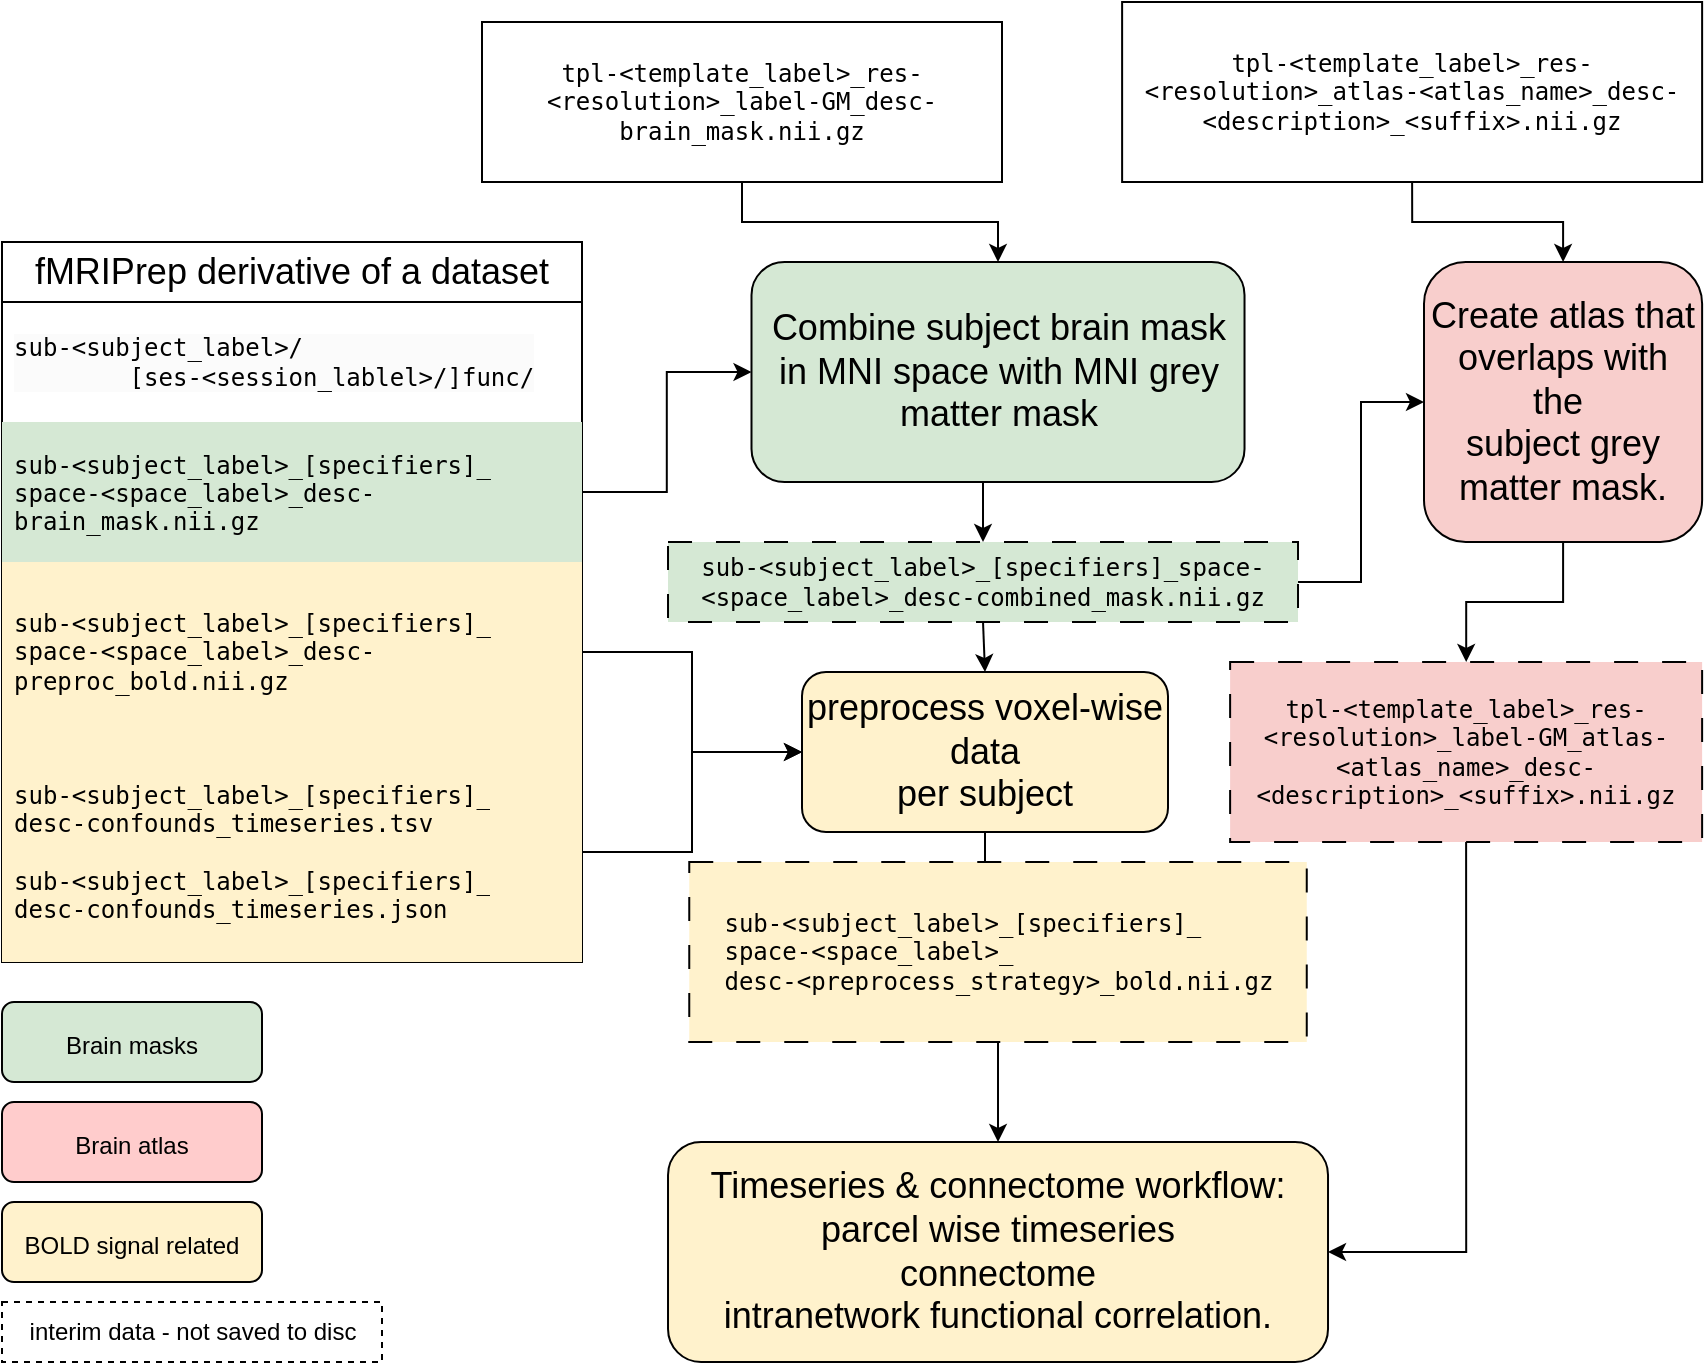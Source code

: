 <mxfile version="24.1.0" type="device">
  <diagram id="kgpKYQtTHZ0yAKxKKP6v" name="Page-1">
    <mxGraphModel dx="2004" dy="1943" grid="1" gridSize="10" guides="1" tooltips="1" connect="1" arrows="1" fold="1" page="1" pageScale="1" pageWidth="850" pageHeight="1100" math="0" shadow="0">
      <root>
        <mxCell id="0" />
        <mxCell id="1" parent="0" />
        <mxCell id="ojQIjDWYAwqshE1ru5FV-5" value="&lt;font style=&quot;font-size: 18px;&quot;&gt;fMRIPrep derivative of a dataset&lt;/font&gt;" style="swimlane;fontStyle=0;childLayout=stackLayout;horizontal=1;startSize=30;horizontalStack=0;resizeParent=1;resizeParentMax=0;resizeLast=0;collapsible=1;marginBottom=0;html=1;fillColor=none;whiteSpace=wrap;textShadow=0;labelBorderColor=none;" parent="1" vertex="1">
          <mxGeometry y="-970" width="290" height="360" as="geometry" />
        </mxCell>
        <mxCell id="ojQIjDWYAwqshE1ru5FV-6" value="&lt;pre style=&quot;color: rgb(0, 0, 0); font-size: 12px; font-style: normal; font-variant-ligatures: normal; font-variant-caps: normal; font-weight: 400; letter-spacing: normal; orphans: 2; text-align: left; text-indent: 0px; text-transform: none; widows: 2; word-spacing: 0px; -webkit-text-stroke-width: 0px; background-color: rgb(251, 251, 251); text-decoration-thickness: initial; text-decoration-style: initial; text-decoration-color: initial;&quot;&gt;&lt;span class=&quot;n&quot;&gt;sub&lt;/span&gt;&lt;span class=&quot;o&quot;&gt;-&amp;lt;&lt;/span&gt;&lt;span class=&quot;n&quot;&gt;subject_label&lt;/span&gt;&lt;span class=&quot;o&quot;&gt;&amp;gt;/&lt;br/&gt;&lt;/span&gt;&lt;span style=&quot;white-space: pre;&quot;&gt;&#x9;&lt;/span&gt;[ses-&amp;lt;session_lablel&amp;gt;/]func/&lt;/pre&gt;" style="text;strokeColor=none;fillColor=none;align=left;verticalAlign=middle;spacingLeft=4;spacingRight=4;overflow=hidden;points=[[0,0.5],[1,0.5]];portConstraint=eastwest;rotatable=0;html=1;whiteSpace=wrap;" parent="ojQIjDWYAwqshE1ru5FV-5" vertex="1">
          <mxGeometry y="30" width="290" height="60" as="geometry" />
        </mxCell>
        <mxCell id="ojQIjDWYAwqshE1ru5FV-9" value="&lt;pre&gt;&lt;span style=&quot;background-color: initial; white-space: normal;&quot; class=&quot;n&quot;&gt;sub&lt;/span&gt;&lt;span style=&quot;background-color: initial; white-space: normal;&quot; class=&quot;o&quot;&gt;-&amp;lt;&lt;/span&gt;&lt;span style=&quot;background-color: initial; white-space: normal;&quot; class=&quot;n&quot;&gt;subject_label&lt;/span&gt;&lt;span style=&quot;background-color: initial; white-space: normal;&quot; class=&quot;o&quot;&gt;&amp;gt;&lt;/span&gt;&lt;span style=&quot;background-color: initial; white-space: normal;&quot; class=&quot;n&quot;&gt;_&lt;/span&gt;&lt;span style=&quot;background-color: initial; white-space: normal;&quot; class=&quot;p&quot;&gt;[&lt;/span&gt;&lt;span style=&quot;background-color: initial; white-space: normal;&quot; class=&quot;n&quot;&gt;specifiers&lt;/span&gt;&lt;span style=&quot;background-color: initial; white-space: normal;&quot; class=&quot;p&quot;&gt;]&lt;/span&gt;&lt;span style=&quot;background-color: initial; white-space: normal;&quot; class=&quot;n&quot;&gt;_&lt;br&gt;space&lt;/span&gt;&lt;span style=&quot;background-color: initial; white-space: normal;&quot; class=&quot;o&quot;&gt;-&amp;lt;&lt;/span&gt;&lt;span style=&quot;background-color: initial; white-space: normal;&quot; class=&quot;n&quot;&gt;space_label&lt;/span&gt;&lt;span style=&quot;background-color: initial; white-space: normal;&quot; class=&quot;o&quot;&gt;&amp;gt;&lt;/span&gt;&lt;span style=&quot;background-color: initial; white-space: normal;&quot; class=&quot;n&quot;&gt;_desc-&lt;/span&gt;&lt;span style=&quot;background-color: initial; white-space: normal;&quot; class=&quot;n&quot;&gt;brain_mask&lt;/span&gt;&lt;span style=&quot;background-color: initial; white-space: normal;&quot; class=&quot;o&quot;&gt;.&lt;/span&gt;&lt;span style=&quot;background-color: initial; white-space: normal;&quot; class=&quot;n&quot;&gt;nii&lt;/span&gt;&lt;span style=&quot;background-color: initial; white-space: normal;&quot; class=&quot;o&quot;&gt;.&lt;/span&gt;&lt;span style=&quot;background-color: initial; white-space: normal;&quot; class=&quot;n&quot;&gt;gz&lt;/span&gt;&lt;br&gt;&lt;/pre&gt;" style="text;strokeColor=none;fillColor=#D5E8D4;align=left;verticalAlign=middle;spacingLeft=4;spacingRight=4;overflow=hidden;points=[[0,0.5],[1,0.5]];portConstraint=eastwest;rotatable=0;whiteSpace=wrap;html=1;" parent="ojQIjDWYAwqshE1ru5FV-5" vertex="1">
          <mxGeometry y="90" width="290" height="70" as="geometry" />
        </mxCell>
        <mxCell id="ojQIjDWYAwqshE1ru5FV-7" value="&lt;pre style=&quot;&quot;&gt;&lt;font face=&quot;monospace&quot;&gt;&lt;span class=&quot;n&quot;&gt;sub&lt;/span&gt;&lt;span class=&quot;o&quot;&gt;-&amp;lt;&lt;/span&gt;&lt;span class=&quot;n&quot;&gt;subject_label&lt;/span&gt;&lt;span class=&quot;o&quot;&gt;&amp;gt;&lt;/span&gt;&lt;span class=&quot;n&quot;&gt;_&lt;/span&gt;&lt;span class=&quot;p&quot;&gt;[&lt;/span&gt;&lt;span class=&quot;n&quot;&gt;specifiers&lt;/span&gt;&lt;span class=&quot;p&quot;&gt;]&lt;/span&gt;&lt;span class=&quot;n&quot;&gt;_&lt;br&gt;space&lt;/span&gt;&lt;span class=&quot;o&quot;&gt;-&amp;lt;&lt;/span&gt;&lt;span class=&quot;n&quot;&gt;space_label&lt;/span&gt;&lt;span class=&quot;o&quot;&gt;&amp;gt;&lt;/span&gt;_desc&lt;span style=&quot;background-color: initial; white-space: normal;&quot; class=&quot;o&quot;&gt;-&lt;/span&gt;&lt;span style=&quot;background-color: initial; white-space: normal;&quot; class=&quot;n&quot;&gt;preproc_bold&lt;/span&gt;&lt;span style=&quot;background-color: initial; white-space: normal;&quot; class=&quot;o&quot;&gt;.&lt;/span&gt;&lt;span style=&quot;background-color: initial; white-space: normal;&quot; class=&quot;n&quot;&gt;nii&lt;/span&gt;&lt;span style=&quot;background-color: initial; white-space: normal;&quot; class=&quot;o&quot;&gt;.&lt;/span&gt;&lt;span style=&quot;background-color: initial; white-space: normal;&quot; class=&quot;n&quot;&gt;gz&lt;/span&gt;&lt;/font&gt;&lt;/pre&gt;" style="text;strokeColor=none;fillColor=#FFF2CC;align=left;verticalAlign=middle;spacingLeft=4;spacingRight=4;overflow=hidden;points=[[0,0.5],[1,0.5]];portConstraint=eastwest;rotatable=0;whiteSpace=wrap;html=1;" parent="ojQIjDWYAwqshE1ru5FV-5" vertex="1">
          <mxGeometry y="160" width="290" height="90" as="geometry" />
        </mxCell>
        <mxCell id="ojQIjDWYAwqshE1ru5FV-8" value="&lt;pre&gt;&lt;span class=&quot;n&quot;&gt;sub&lt;/span&gt;&lt;span class=&quot;o&quot;&gt;-&amp;lt;&lt;/span&gt;&lt;span class=&quot;n&quot;&gt;subject_label&lt;/span&gt;&lt;span class=&quot;o&quot;&gt;&amp;gt;&lt;/span&gt;&lt;span class=&quot;n&quot;&gt;_&lt;/span&gt;&lt;span class=&quot;p&quot;&gt;[&lt;/span&gt;&lt;span class=&quot;n&quot;&gt;specifiers&lt;/span&gt;&lt;span class=&quot;p&quot;&gt;]&lt;/span&gt;&lt;span class=&quot;n&quot;&gt;_&lt;br&gt;desc&lt;/span&gt;&lt;span class=&quot;o&quot;&gt;-&lt;/span&gt;&lt;span class=&quot;n&quot;&gt;confounds_timeseries&lt;/span&gt;&lt;span class=&quot;o&quot;&gt;.&lt;/span&gt;&lt;span class=&quot;n&quot;&gt;tsv&lt;br/&gt;&lt;/span&gt;&lt;br&gt;&lt;span class=&quot;n&quot;&gt;sub&lt;/span&gt;&lt;span class=&quot;o&quot;&gt;-&amp;lt;&lt;/span&gt;&lt;span class=&quot;n&quot;&gt;subject_label&lt;/span&gt;&lt;span class=&quot;o&quot;&gt;&amp;gt;&lt;/span&gt;&lt;span class=&quot;n&quot;&gt;_&lt;/span&gt;&lt;span class=&quot;p&quot;&gt;[&lt;/span&gt;&lt;span class=&quot;n&quot;&gt;specifiers&lt;/span&gt;&lt;span class=&quot;p&quot;&gt;]&lt;/span&gt;&lt;span class=&quot;n&quot;&gt;_&lt;br&gt;desc&lt;/span&gt;&lt;span class=&quot;o&quot;&gt;-&lt;/span&gt;&lt;span class=&quot;n&quot;&gt;confounds_timeseries&lt;/span&gt;&lt;span class=&quot;o&quot;&gt;.&lt;/span&gt;&lt;span class=&quot;n&quot;&gt;json&lt;/span&gt;&lt;/pre&gt;" style="text;strokeColor=none;fillColor=#FFF2CC;align=left;verticalAlign=middle;spacingLeft=4;spacingRight=4;overflow=hidden;points=[[0,0.5],[1,0.5]];portConstraint=eastwest;rotatable=0;html=1;whiteSpace=wrap;" parent="ojQIjDWYAwqshE1ru5FV-5" vertex="1">
          <mxGeometry y="250" width="290" height="110" as="geometry" />
        </mxCell>
        <mxCell id="ojQIjDWYAwqshE1ru5FV-10" style="edgeStyle=orthogonalEdgeStyle;rounded=0;orthogonalLoop=1;jettySize=auto;html=1;entryX=0;entryY=0.5;entryDx=0;entryDy=0;" parent="1" source="ojQIjDWYAwqshE1ru5FV-9" target="ojQIjDWYAwqshE1ru5FV-38" edge="1">
          <mxGeometry relative="1" as="geometry">
            <mxPoint x="303" y="-675" as="targetPoint" />
          </mxGeometry>
        </mxCell>
        <mxCell id="ojQIjDWYAwqshE1ru5FV-60" style="edgeStyle=orthogonalEdgeStyle;rounded=0;orthogonalLoop=1;jettySize=auto;html=1;exitX=0.5;exitY=1;exitDx=0;exitDy=0;entryX=0.5;entryY=0;entryDx=0;entryDy=0;" parent="1" source="ojQIjDWYAwqshE1ru5FV-15" target="ojQIjDWYAwqshE1ru5FV-29" edge="1">
          <mxGeometry relative="1" as="geometry" />
        </mxCell>
        <mxCell id="ojQIjDWYAwqshE1ru5FV-69" style="edgeStyle=orthogonalEdgeStyle;rounded=0;orthogonalLoop=1;jettySize=auto;html=1;exitX=1;exitY=0.5;exitDx=0;exitDy=0;entryX=0;entryY=0.5;entryDx=0;entryDy=0;" parent="1" source="ojQIjDWYAwqshE1ru5FV-15" target="ojQIjDWYAwqshE1ru5FV-18" edge="1">
          <mxGeometry relative="1" as="geometry" />
        </mxCell>
        <mxCell id="ojQIjDWYAwqshE1ru5FV-15" value="&lt;div style=&quot;text-align: center;&quot;&gt;&lt;span style=&quot;background-color: initial; text-align: left; border-color: var(--border-color);&quot; class=&quot;p&quot;&gt;&lt;font face=&quot;monospace&quot;&gt;sub-&amp;lt;subject_label&amp;gt;_&lt;/font&gt;&lt;/span&gt;&lt;span style=&quot;font-family: monospace; background-color: initial; text-align: left; border-color: var(--border-color);&quot; class=&quot;p&quot;&gt;[&lt;/span&gt;&lt;span style=&quot;font-family: monospace; background-color: initial; text-align: left; border-color: var(--border-color);&quot; class=&quot;n&quot;&gt;specifiers&lt;/span&gt;&lt;span style=&quot;font-family: monospace; background-color: initial; text-align: left; border-color: var(--border-color);&quot; class=&quot;p&quot;&gt;]&lt;/span&gt;&lt;span style=&quot;font-family: monospace; background-color: initial; text-align: left; border-color: var(--border-color);&quot; class=&quot;n&quot;&gt;_space&lt;/span&gt;&lt;span style=&quot;font-family: monospace; background-color: initial; text-align: left; border-color: var(--border-color);&quot; class=&quot;o&quot;&gt;-&amp;lt;&lt;/span&gt;&lt;span style=&quot;font-family: monospace; background-color: initial; text-align: left; border-color: var(--border-color);&quot; class=&quot;n&quot;&gt;space_label&lt;/span&gt;&lt;span style=&quot;font-family: monospace; background-color: initial; text-align: left; border-color: var(--border-color);&quot; class=&quot;o&quot;&gt;&amp;gt;&lt;/span&gt;&lt;span style=&quot;font-family: monospace; background-color: initial; text-align: left; border-color: var(--border-color);&quot; class=&quot;n&quot;&gt;_desc&lt;/span&gt;&lt;span style=&quot;font-family: monospace; background-color: initial; text-align: left; border-color: var(--border-color);&quot; class=&quot;o&quot;&gt;-&lt;/span&gt;&lt;span style=&quot;font-family: monospace; background-color: initial; text-align: left; border-color: var(--border-color);&quot; class=&quot;n&quot;&gt;combined_mask&lt;/span&gt;&lt;span style=&quot;font-family: monospace; background-color: initial; text-align: left; border-color: var(--border-color);&quot; class=&quot;o&quot;&gt;.&lt;/span&gt;&lt;span style=&quot;font-family: monospace; background-color: initial; text-align: left; border-color: var(--border-color);&quot; class=&quot;n&quot;&gt;nii&lt;/span&gt;&lt;span style=&quot;font-family: monospace; background-color: initial; text-align: left; border-color: var(--border-color);&quot; class=&quot;o&quot;&gt;.&lt;/span&gt;&lt;span style=&quot;font-family: monospace; background-color: initial; text-align: left; border-color: var(--border-color);&quot; class=&quot;n&quot;&gt;gz&lt;/span&gt;&lt;/div&gt;" style="whiteSpace=wrap;html=1;align=center;fillColor=#D5E8D4;dashed=1;dashPattern=12 12;" parent="1" vertex="1">
          <mxGeometry x="333.01" y="-820" width="315" height="40" as="geometry" />
        </mxCell>
        <mxCell id="ojQIjDWYAwqshE1ru5FV-72" style="edgeStyle=orthogonalEdgeStyle;rounded=0;orthogonalLoop=1;jettySize=auto;html=1;exitX=0.5;exitY=1;exitDx=0;exitDy=0;" parent="1" source="ojQIjDWYAwqshE1ru5FV-17" target="ojQIjDWYAwqshE1ru5FV-18" edge="1">
          <mxGeometry relative="1" as="geometry" />
        </mxCell>
        <mxCell id="ojQIjDWYAwqshE1ru5FV-17" value="&lt;font face=&quot;monospace&quot;&gt;tpl-&amp;lt;template_label&amp;gt;_res-&amp;lt;resolution&amp;gt;_atlas-&amp;lt;atlas_name&amp;gt;_desc-&amp;lt;description&amp;gt;_&amp;lt;suffix&amp;gt;.nii.gz&lt;/font&gt;" style="whiteSpace=wrap;html=1;align=center;fillColor=none;" parent="1" vertex="1">
          <mxGeometry x="560.06" y="-1090" width="290" height="90" as="geometry" />
        </mxCell>
        <mxCell id="ojQIjDWYAwqshE1ru5FV-27" style="edgeStyle=orthogonalEdgeStyle;rounded=0;orthogonalLoop=1;jettySize=auto;html=1;" parent="1" source="ojQIjDWYAwqshE1ru5FV-18" target="ojQIjDWYAwqshE1ru5FV-25" edge="1">
          <mxGeometry relative="1" as="geometry">
            <mxPoint x="900" y="-440" as="targetPoint" />
          </mxGeometry>
        </mxCell>
        <mxCell id="ojQIjDWYAwqshE1ru5FV-18" value="Create atlas that overlaps with the&amp;nbsp;&lt;div style=&quot;font-size: 18px;&quot;&gt;subject grey matter mask.&lt;/div&gt;" style="rounded=1;whiteSpace=wrap;html=1;fillColor=#F8CECC;fontSize=18;" parent="1" vertex="1">
          <mxGeometry x="711" y="-960" width="139.06" height="140" as="geometry" />
        </mxCell>
        <mxCell id="ojQIjDWYAwqshE1ru5FV-76" style="edgeStyle=orthogonalEdgeStyle;rounded=0;orthogonalLoop=1;jettySize=auto;html=1;entryX=1;entryY=0.5;entryDx=0;entryDy=0;fontFamily=Helvetica;exitX=0.5;exitY=1;exitDx=0;exitDy=0;" parent="1" source="ojQIjDWYAwqshE1ru5FV-25" target="ojQIjDWYAwqshE1ru5FV-64" edge="1">
          <mxGeometry relative="1" as="geometry" />
        </mxCell>
        <mxCell id="ojQIjDWYAwqshE1ru5FV-25" value="&lt;font face=&quot;monospace&quot;&gt;tpl-&amp;lt;template_label&amp;gt;_res-&amp;lt;resolution&amp;gt;&lt;/font&gt;&lt;span style=&quot;font-family: monospace;&quot;&gt;_label-GM&lt;/span&gt;&lt;font face=&quot;monospace&quot;&gt;_atlas-&amp;lt;atlas_name&amp;gt;_desc-&amp;lt;description&amp;gt;_&amp;lt;suffix&amp;gt;.nii.gz&lt;/font&gt;" style="whiteSpace=wrap;html=1;align=center;fillColor=#F8CECC;dashed=1;dashPattern=12 12;" parent="1" vertex="1">
          <mxGeometry x="614.06" y="-760" width="236" height="90" as="geometry" />
        </mxCell>
        <mxCell id="ojQIjDWYAwqshE1ru5FV-61" style="edgeStyle=orthogonalEdgeStyle;rounded=0;orthogonalLoop=1;jettySize=auto;html=1;entryX=0.5;entryY=0;entryDx=0;entryDy=0;" parent="1" source="ojQIjDWYAwqshE1ru5FV-29" target="ojQIjDWYAwqshE1ru5FV-63" edge="1">
          <mxGeometry relative="1" as="geometry">
            <mxPoint x="698" y="-570" as="targetPoint" />
          </mxGeometry>
        </mxCell>
        <mxCell id="ojQIjDWYAwqshE1ru5FV-29" value="&lt;font style=&quot;font-size: 18px;&quot;&gt;preprocess voxel-wise data &lt;br&gt;per subject&lt;/font&gt;" style="rounded=1;whiteSpace=wrap;html=1;fillColor=#FFF2CC;" parent="1" vertex="1">
          <mxGeometry x="400" y="-755" width="183" height="80" as="geometry" />
        </mxCell>
        <mxCell id="ojQIjDWYAwqshE1ru5FV-39" style="edgeStyle=orthogonalEdgeStyle;rounded=0;orthogonalLoop=1;jettySize=auto;html=1;entryX=0.5;entryY=0;entryDx=0;entryDy=0;" parent="1" source="ojQIjDWYAwqshE1ru5FV-35" target="ojQIjDWYAwqshE1ru5FV-38" edge="1">
          <mxGeometry relative="1" as="geometry" />
        </mxCell>
        <mxCell id="ojQIjDWYAwqshE1ru5FV-35" value="&lt;font face=&quot;monospace&quot;&gt;tpl-&amp;lt;template_label&amp;gt;_res-&amp;lt;resolution&amp;gt;_label-GM_desc-brain_mask.nii.gz&lt;/font&gt;" style="whiteSpace=wrap;html=1;align=center;fillColor=none;" parent="1" vertex="1">
          <mxGeometry x="240" y="-1080" width="260" height="80" as="geometry" />
        </mxCell>
        <mxCell id="ojQIjDWYAwqshE1ru5FV-67" style="edgeStyle=orthogonalEdgeStyle;rounded=0;orthogonalLoop=1;jettySize=auto;html=1;exitX=0.5;exitY=1;exitDx=0;exitDy=0;entryX=0.5;entryY=0;entryDx=0;entryDy=0;" parent="1" source="ojQIjDWYAwqshE1ru5FV-38" target="ojQIjDWYAwqshE1ru5FV-15" edge="1">
          <mxGeometry relative="1" as="geometry" />
        </mxCell>
        <mxCell id="ojQIjDWYAwqshE1ru5FV-38" value="Combine subject brain mask in MNI space with MNI grey matter mask" style="rounded=1;whiteSpace=wrap;html=1;fillColor=#D5E8D4;fontSize=18;" parent="1" vertex="1">
          <mxGeometry x="374.75" y="-960" width="246.51" height="110" as="geometry" />
        </mxCell>
        <mxCell id="ojQIjDWYAwqshE1ru5FV-58" style="edgeStyle=orthogonalEdgeStyle;rounded=0;orthogonalLoop=1;jettySize=auto;html=1;exitX=1;exitY=0.5;exitDx=0;exitDy=0;entryX=0;entryY=0.5;entryDx=0;entryDy=0;" parent="1" source="ojQIjDWYAwqshE1ru5FV-7" target="ojQIjDWYAwqshE1ru5FV-29" edge="1">
          <mxGeometry relative="1" as="geometry" />
        </mxCell>
        <mxCell id="ojQIjDWYAwqshE1ru5FV-59" style="edgeStyle=orthogonalEdgeStyle;rounded=0;orthogonalLoop=1;jettySize=auto;html=1;exitX=1;exitY=0.5;exitDx=0;exitDy=0;entryX=0;entryY=0.5;entryDx=0;entryDy=0;" parent="1" source="ojQIjDWYAwqshE1ru5FV-8" target="ojQIjDWYAwqshE1ru5FV-29" edge="1">
          <mxGeometry relative="1" as="geometry" />
        </mxCell>
        <mxCell id="ojQIjDWYAwqshE1ru5FV-71" style="edgeStyle=orthogonalEdgeStyle;rounded=0;orthogonalLoop=1;jettySize=auto;html=1;exitX=0.5;exitY=1;exitDx=0;exitDy=0;entryX=0.5;entryY=0;entryDx=0;entryDy=0;" parent="1" source="ojQIjDWYAwqshE1ru5FV-63" target="ojQIjDWYAwqshE1ru5FV-64" edge="1">
          <mxGeometry relative="1" as="geometry" />
        </mxCell>
        <mxCell id="ojQIjDWYAwqshE1ru5FV-63" value="&lt;pre style=&quot;border-color: var(--border-color); text-align: left;&quot;&gt;sub-&amp;lt;subject_label&amp;gt;_[specifiers]_&lt;br/&gt;space-&amp;lt;space_label&amp;gt;_&lt;br/&gt;desc-&amp;lt;preprocess_strategy&amp;gt;_bold.nii.gz&lt;/pre&gt;" style="rounded=0;whiteSpace=wrap;html=1;fillColor=#FFF2CC;dashed=1;dashPattern=12 12;" parent="1" vertex="1">
          <mxGeometry x="343.63" y="-660" width="308.75" height="90" as="geometry" />
        </mxCell>
        <mxCell id="ojQIjDWYAwqshE1ru5FV-64" value="&lt;font style=&quot;font-size: 18px;&quot;&gt;Timeseries &amp;amp; connectome workflow:&lt;br&gt;parcel wise timeseries&lt;/font&gt;&lt;div style=&quot;font-size: 18px;&quot;&gt;&lt;font style=&quot;font-size: 18px;&quot;&gt;connectome&lt;/font&gt;&lt;/div&gt;&lt;div style=&quot;font-size: 18px;&quot;&gt;&lt;font style=&quot;font-size: 18px;&quot;&gt;intranetwork functional correlation.&lt;/font&gt;&lt;/div&gt;" style="rounded=1;whiteSpace=wrap;html=1;fillColor=#FFF2CC;" parent="1" vertex="1">
          <mxGeometry x="333.01" y="-520" width="330" height="110" as="geometry" />
        </mxCell>
        <mxCell id="3BQ7Vyw1EO_1gfcIlISZ-4" value="interim data - not saved to disc" style="text;html=1;align=center;verticalAlign=middle;resizable=0;points=[];autosize=1;strokeColor=default;fillColor=none;labelBorderColor=none;dashed=1;" parent="1" vertex="1">
          <mxGeometry y="-440" width="190" height="30" as="geometry" />
        </mxCell>
        <mxCell id="sHZtc0oNKi27p1J0wCrW-7" value="&lt;font style=&quot;font-size: 12px;&quot;&gt;Brain masks&lt;/font&gt;" style="rounded=1;whiteSpace=wrap;html=1;fillColor=#D5E8D4;fontSize=18;" vertex="1" parent="1">
          <mxGeometry y="-590" width="130" height="40" as="geometry" />
        </mxCell>
        <mxCell id="sHZtc0oNKi27p1J0wCrW-8" value="&lt;font style=&quot;font-size: 12px;&quot;&gt;BOLD signal related&lt;/font&gt;" style="rounded=1;whiteSpace=wrap;html=1;fillColor=#FFF2CC;fontSize=18;" vertex="1" parent="1">
          <mxGeometry y="-490" width="130" height="40" as="geometry" />
        </mxCell>
        <mxCell id="sHZtc0oNKi27p1J0wCrW-9" value="&lt;font style=&quot;font-size: 12px;&quot;&gt;Brain atlas&lt;/font&gt;" style="rounded=1;whiteSpace=wrap;html=1;fillColor=#FFCCCC;fontSize=18;" vertex="1" parent="1">
          <mxGeometry y="-540" width="130" height="40" as="geometry" />
        </mxCell>
      </root>
    </mxGraphModel>
  </diagram>
</mxfile>
